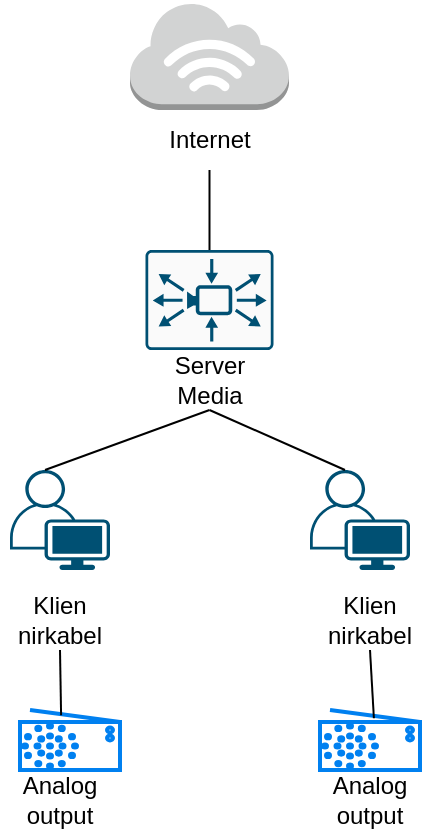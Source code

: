 <mxfile version="25.0.1">
  <diagram name="Page-1" id="1lV13vlFgT22o_FHp8tt">
    <mxGraphModel dx="1932" dy="853" grid="1" gridSize="10" guides="1" tooltips="1" connect="1" arrows="1" fold="1" page="1" pageScale="1" pageWidth="1700" pageHeight="1100" math="0" shadow="0">
      <root>
        <mxCell id="0" />
        <mxCell id="1" parent="0" />
        <mxCell id="pcoLTdM2pXEL5jSf5iQc-3" value="" style="outlineConnect=0;dashed=0;verticalLabelPosition=bottom;verticalAlign=top;align=center;html=1;shape=mxgraph.aws3.internet_3;fillColor=#D2D3D3;gradientColor=none;" vertex="1" parent="1">
          <mxGeometry x="660" y="326" width="79.5" height="54" as="geometry" />
        </mxCell>
        <mxCell id="pcoLTdM2pXEL5jSf5iQc-4" value="Internet" style="text;html=1;align=center;verticalAlign=middle;whiteSpace=wrap;rounded=0;" vertex="1" parent="1">
          <mxGeometry x="669.75" y="380" width="60" height="30" as="geometry" />
        </mxCell>
        <mxCell id="pcoLTdM2pXEL5jSf5iQc-5" value="" style="endArrow=none;html=1;rounded=0;exitX=0.5;exitY=1;exitDx=0;exitDy=0;" edge="1" parent="1" source="pcoLTdM2pXEL5jSf5iQc-4" target="pcoLTdM2pXEL5jSf5iQc-6">
          <mxGeometry width="50" height="50" relative="1" as="geometry">
            <mxPoint x="710" y="360" as="sourcePoint" />
            <mxPoint x="760" y="310" as="targetPoint" />
          </mxGeometry>
        </mxCell>
        <mxCell id="pcoLTdM2pXEL5jSf5iQc-6" value="" style="sketch=0;points=[[0.015,0.015,0],[0.985,0.015,0],[0.985,0.985,0],[0.015,0.985,0],[0.25,0,0],[0.5,0,0],[0.75,0,0],[1,0.25,0],[1,0.5,0],[1,0.75,0],[0.75,1,0],[0.5,1,0],[0.25,1,0],[0,0.75,0],[0,0.5,0],[0,0.25,0]];verticalLabelPosition=bottom;html=1;verticalAlign=top;aspect=fixed;align=center;pointerEvents=1;shape=mxgraph.cisco19.rect;prIcon=media_server;fillColor=#FAFAFA;strokeColor=#005073;" vertex="1" parent="1">
          <mxGeometry x="667.75" y="450" width="64" height="50" as="geometry" />
        </mxCell>
        <mxCell id="pcoLTdM2pXEL5jSf5iQc-7" value="Server Media" style="text;html=1;align=center;verticalAlign=middle;whiteSpace=wrap;rounded=0;" vertex="1" parent="1">
          <mxGeometry x="669.75" y="500" width="60" height="30" as="geometry" />
        </mxCell>
        <mxCell id="pcoLTdM2pXEL5jSf5iQc-8" value="" style="points=[[0.35,0,0],[0.98,0.51,0],[1,0.71,0],[0.67,1,0],[0,0.795,0],[0,0.65,0]];verticalLabelPosition=bottom;sketch=0;html=1;verticalAlign=top;aspect=fixed;align=center;pointerEvents=1;shape=mxgraph.cisco19.user;fillColor=#005073;strokeColor=none;" vertex="1" parent="1">
          <mxGeometry x="600" y="560" width="50" height="50" as="geometry" />
        </mxCell>
        <mxCell id="pcoLTdM2pXEL5jSf5iQc-9" value="" style="points=[[0.35,0,0],[0.98,0.51,0],[1,0.71,0],[0.67,1,0],[0,0.795,0],[0,0.65,0]];verticalLabelPosition=bottom;sketch=0;html=1;verticalAlign=top;aspect=fixed;align=center;pointerEvents=1;shape=mxgraph.cisco19.user;fillColor=#005073;strokeColor=none;" vertex="1" parent="1">
          <mxGeometry x="750" y="560" width="50" height="50" as="geometry" />
        </mxCell>
        <mxCell id="pcoLTdM2pXEL5jSf5iQc-10" value="Klien nirkabel" style="text;html=1;align=center;verticalAlign=middle;whiteSpace=wrap;rounded=0;" vertex="1" parent="1">
          <mxGeometry x="595" y="620" width="60" height="30" as="geometry" />
        </mxCell>
        <mxCell id="pcoLTdM2pXEL5jSf5iQc-11" value="Klien nirkabel" style="text;html=1;align=center;verticalAlign=middle;whiteSpace=wrap;rounded=0;" vertex="1" parent="1">
          <mxGeometry x="750" y="620" width="60" height="30" as="geometry" />
        </mxCell>
        <mxCell id="pcoLTdM2pXEL5jSf5iQc-13" value="" style="endArrow=none;html=1;rounded=0;exitX=0.35;exitY=0;exitDx=0;exitDy=0;exitPerimeter=0;entryX=0.5;entryY=1;entryDx=0;entryDy=0;" edge="1" parent="1" source="pcoLTdM2pXEL5jSf5iQc-8" target="pcoLTdM2pXEL5jSf5iQc-7">
          <mxGeometry width="50" height="50" relative="1" as="geometry">
            <mxPoint x="570" y="520" as="sourcePoint" />
            <mxPoint x="620" y="470" as="targetPoint" />
          </mxGeometry>
        </mxCell>
        <mxCell id="pcoLTdM2pXEL5jSf5iQc-14" value="" style="endArrow=none;html=1;rounded=0;exitX=0.35;exitY=0;exitDx=0;exitDy=0;exitPerimeter=0;entryX=0.5;entryY=1;entryDx=0;entryDy=0;" edge="1" parent="1" source="pcoLTdM2pXEL5jSf5iQc-9" target="pcoLTdM2pXEL5jSf5iQc-7">
          <mxGeometry width="50" height="50" relative="1" as="geometry">
            <mxPoint x="770" y="558" as="sourcePoint" />
            <mxPoint x="620" y="470" as="targetPoint" />
          </mxGeometry>
        </mxCell>
        <mxCell id="pcoLTdM2pXEL5jSf5iQc-16" value="" style="html=1;verticalLabelPosition=bottom;align=center;labelBackgroundColor=#ffffff;verticalAlign=top;strokeWidth=2;strokeColor=#0080F0;shadow=0;dashed=0;shape=mxgraph.ios7.icons.radio;" vertex="1" parent="1">
          <mxGeometry x="605" y="680" width="50" height="30" as="geometry" />
        </mxCell>
        <mxCell id="pcoLTdM2pXEL5jSf5iQc-17" value="" style="html=1;verticalLabelPosition=bottom;align=center;labelBackgroundColor=#ffffff;verticalAlign=top;strokeWidth=2;strokeColor=#0080F0;shadow=0;dashed=0;shape=mxgraph.ios7.icons.radio;" vertex="1" parent="1">
          <mxGeometry x="755" y="680" width="50" height="30" as="geometry" />
        </mxCell>
        <mxCell id="pcoLTdM2pXEL5jSf5iQc-18" value="" style="endArrow=none;html=1;rounded=0;exitX=0.411;exitY=0.086;exitDx=0;exitDy=0;exitPerimeter=0;entryX=0.5;entryY=1;entryDx=0;entryDy=0;" edge="1" parent="1" source="pcoLTdM2pXEL5jSf5iQc-16" target="pcoLTdM2pXEL5jSf5iQc-10">
          <mxGeometry width="50" height="50" relative="1" as="geometry">
            <mxPoint x="810" y="600" as="sourcePoint" />
            <mxPoint x="860" y="550" as="targetPoint" />
          </mxGeometry>
        </mxCell>
        <mxCell id="pcoLTdM2pXEL5jSf5iQc-19" value="" style="endArrow=none;html=1;rounded=0;exitX=0.539;exitY=0.138;exitDx=0;exitDy=0;exitPerimeter=0;entryX=0.5;entryY=1;entryDx=0;entryDy=0;" edge="1" parent="1" source="pcoLTdM2pXEL5jSf5iQc-17" target="pcoLTdM2pXEL5jSf5iQc-11">
          <mxGeometry width="50" height="50" relative="1" as="geometry">
            <mxPoint x="790" y="610" as="sourcePoint" />
            <mxPoint x="840" y="560" as="targetPoint" />
          </mxGeometry>
        </mxCell>
        <mxCell id="pcoLTdM2pXEL5jSf5iQc-20" value="Analog output" style="text;html=1;align=center;verticalAlign=middle;whiteSpace=wrap;rounded=0;" vertex="1" parent="1">
          <mxGeometry x="595" y="710" width="60" height="30" as="geometry" />
        </mxCell>
        <mxCell id="pcoLTdM2pXEL5jSf5iQc-21" value="Analog output" style="text;html=1;align=center;verticalAlign=middle;whiteSpace=wrap;rounded=0;" vertex="1" parent="1">
          <mxGeometry x="750" y="710" width="60" height="30" as="geometry" />
        </mxCell>
      </root>
    </mxGraphModel>
  </diagram>
</mxfile>
